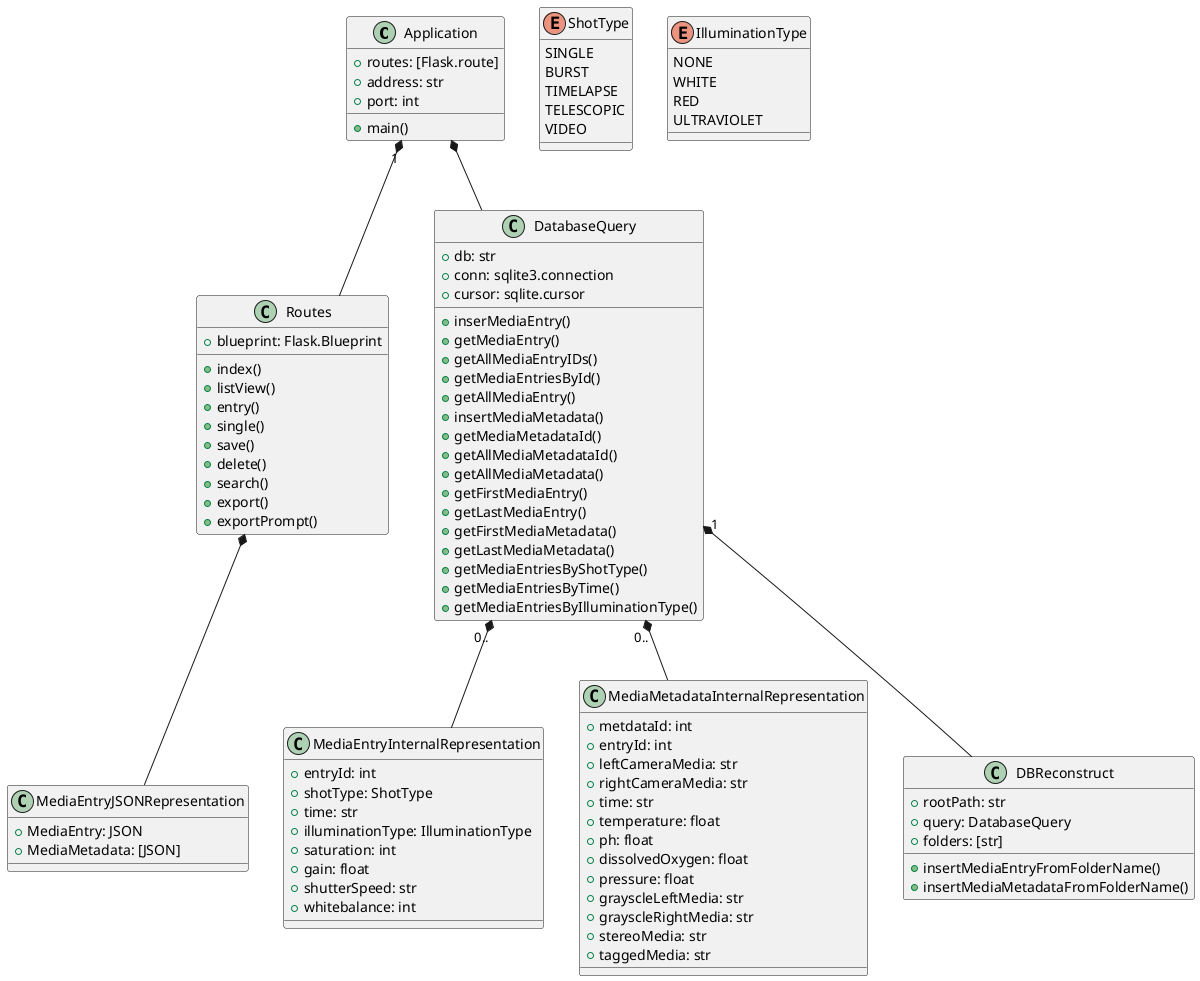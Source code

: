 @startuml
class Application {
	+ routes: [Flask.route]
	+ address: str
	+ port: int
	+ main()
}
class Routes {
	+ blueprint: Flask.Blueprint
	+ index()
	+ listView()
	+ entry()
        + single()
        + save()
        + delete()
        + search()
        + export()
        + exportPrompt()	
}
class MediaEntryJSONRepresentation {
	+ MediaEntry: JSON
	+ MediaMetadata: [JSON]
}
class MediaEntryInternalRepresentation {
        + entryId: int
        + shotType: ShotType
        + time: str
        + illuminationType: IlluminationType
	+ saturation: int
	+ gain: float
	+ shutterSpeed: str
	+ whitebalance: int
}
class MediaMetadataInternalRepresentation {
	+ metdataId: int
	+ entryId: int
	+ leftCameraMedia: str
	+ rightCameraMedia: str
	+ time: str
	+ temperature: float
	+ ph: float
	+ dissolvedOxygen: float
	+ pressure: float
	+ grayscleLeftMedia: str
	+ grayscleRightMedia: str
	+ stereoMedia: str
	+ taggedMedia: str
}
class DatabaseQuery {
	+ db: str
	+ conn: sqlite3.connection
	+ cursor: sqlite.cursor
	+ inserMediaEntry()
	+ getMediaEntry()
	+ getAllMediaEntryIDs()
	+ getMediaEntriesById()
	+ getAllMediaEntry()
	+ insertMediaMetadata()
	+ getMediaMetadataId()
	+ getAllMediaMetadataId()
	+ getAllMediaMetadata()
	+ getFirstMediaEntry()
	+ getLastMediaEntry()
	+ getFirstMediaMetadata()
	+ getLastMediaMetadata()
	+ getMediaEntriesByShotType()
	+ getMediaEntriesByTime()
	+ getMediaEntriesByIlluminationType()
}
class DBReconstruct {
	+ rootPath: str
	+ query: DatabaseQuery
	+ folders: [str]
	+ insertMediaEntryFromFolderName()
	+ insertMediaMetadataFromFolderName()
}
enum ShotType {
	SINGLE
	BURST
	TIMELAPSE
	TELESCOPIC
	VIDEO
}
enum IlluminationType {
	NONE
	WHITE
	RED
	ULTRAVIOLET
}
Application "1" *-- Routes
Application *-- DatabaseQuery
DatabaseQuery "1" *-- DBReconstruct
DatabaseQuery "0.." *-- MediaEntryInternalRepresentation
DatabaseQuery "0.." *-- MediaMetadataInternalRepresentation
Routes *-- MediaEntryJSONRepresentation
@enduml
